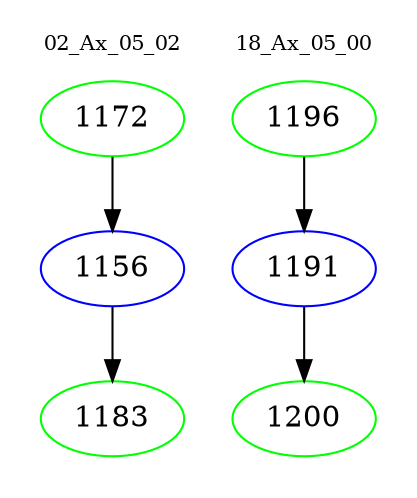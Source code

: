 digraph{
subgraph cluster_0 {
color = white
label = "02_Ax_05_02";
fontsize=10;
T0_1172 [label="1172", color="green"]
T0_1172 -> T0_1156 [color="black"]
T0_1156 [label="1156", color="blue"]
T0_1156 -> T0_1183 [color="black"]
T0_1183 [label="1183", color="green"]
}
subgraph cluster_1 {
color = white
label = "18_Ax_05_00";
fontsize=10;
T1_1196 [label="1196", color="green"]
T1_1196 -> T1_1191 [color="black"]
T1_1191 [label="1191", color="blue"]
T1_1191 -> T1_1200 [color="black"]
T1_1200 [label="1200", color="green"]
}
}
